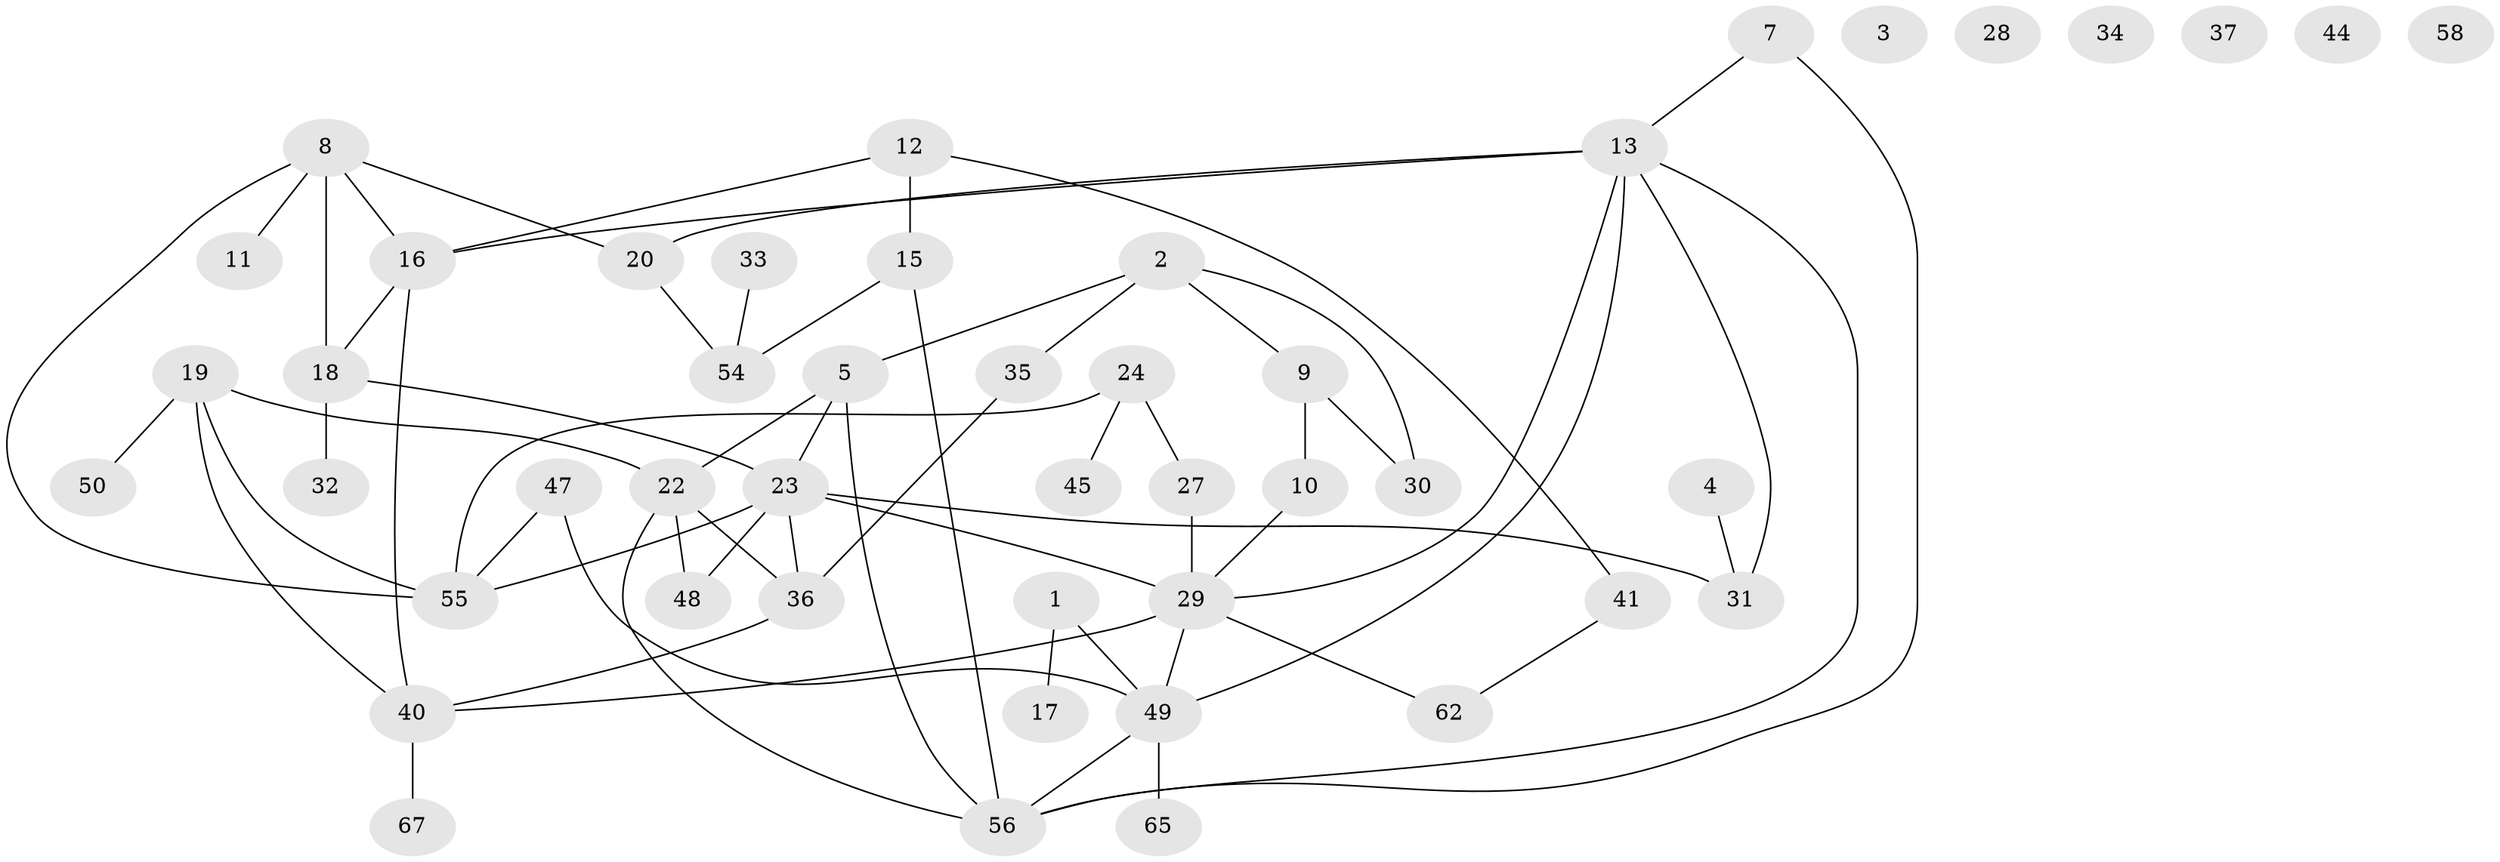 // Generated by graph-tools (version 1.1) at 2025/23/03/03/25 07:23:29]
// undirected, 47 vertices, 64 edges
graph export_dot {
graph [start="1"]
  node [color=gray90,style=filled];
  1 [super="+6"];
  2 [super="+26"];
  3;
  4 [super="+52"];
  5 [super="+59"];
  7;
  8;
  9 [super="+21"];
  10 [super="+43"];
  11;
  12 [super="+39"];
  13 [super="+14"];
  15;
  16 [super="+66"];
  17;
  18;
  19 [super="+25"];
  20 [super="+57"];
  22 [super="+51"];
  23 [super="+61"];
  24;
  27;
  28;
  29 [super="+38"];
  30;
  31;
  32;
  33;
  34;
  35;
  36 [super="+42"];
  37;
  40 [super="+46"];
  41;
  44;
  45;
  47;
  48 [super="+68"];
  49 [super="+53"];
  50;
  54 [super="+64"];
  55 [super="+63"];
  56 [super="+60"];
  58;
  62;
  65;
  67;
  1 -- 17;
  1 -- 49;
  2 -- 35;
  2 -- 5;
  2 -- 30;
  2 -- 9;
  4 -- 31;
  5 -- 23;
  5 -- 56;
  5 -- 22;
  7 -- 13;
  7 -- 56;
  8 -- 11;
  8 -- 16;
  8 -- 18;
  8 -- 55;
  8 -- 20;
  9 -- 30;
  9 -- 10;
  10 -- 29;
  12 -- 16;
  12 -- 41;
  12 -- 15;
  13 -- 16;
  13 -- 20;
  13 -- 31;
  13 -- 56;
  13 -- 49;
  13 -- 29;
  15 -- 54;
  15 -- 56;
  16 -- 40;
  16 -- 18;
  18 -- 32;
  18 -- 23;
  19 -- 55;
  19 -- 22;
  19 -- 40;
  19 -- 50;
  20 -- 54;
  22 -- 56;
  22 -- 48;
  22 -- 36;
  23 -- 29;
  23 -- 48;
  23 -- 55;
  23 -- 31;
  23 -- 36;
  24 -- 27;
  24 -- 45;
  24 -- 55;
  27 -- 29;
  29 -- 40;
  29 -- 62;
  29 -- 49;
  33 -- 54;
  35 -- 36;
  36 -- 40;
  40 -- 67;
  41 -- 62;
  47 -- 55;
  47 -- 49;
  49 -- 65;
  49 -- 56;
}
